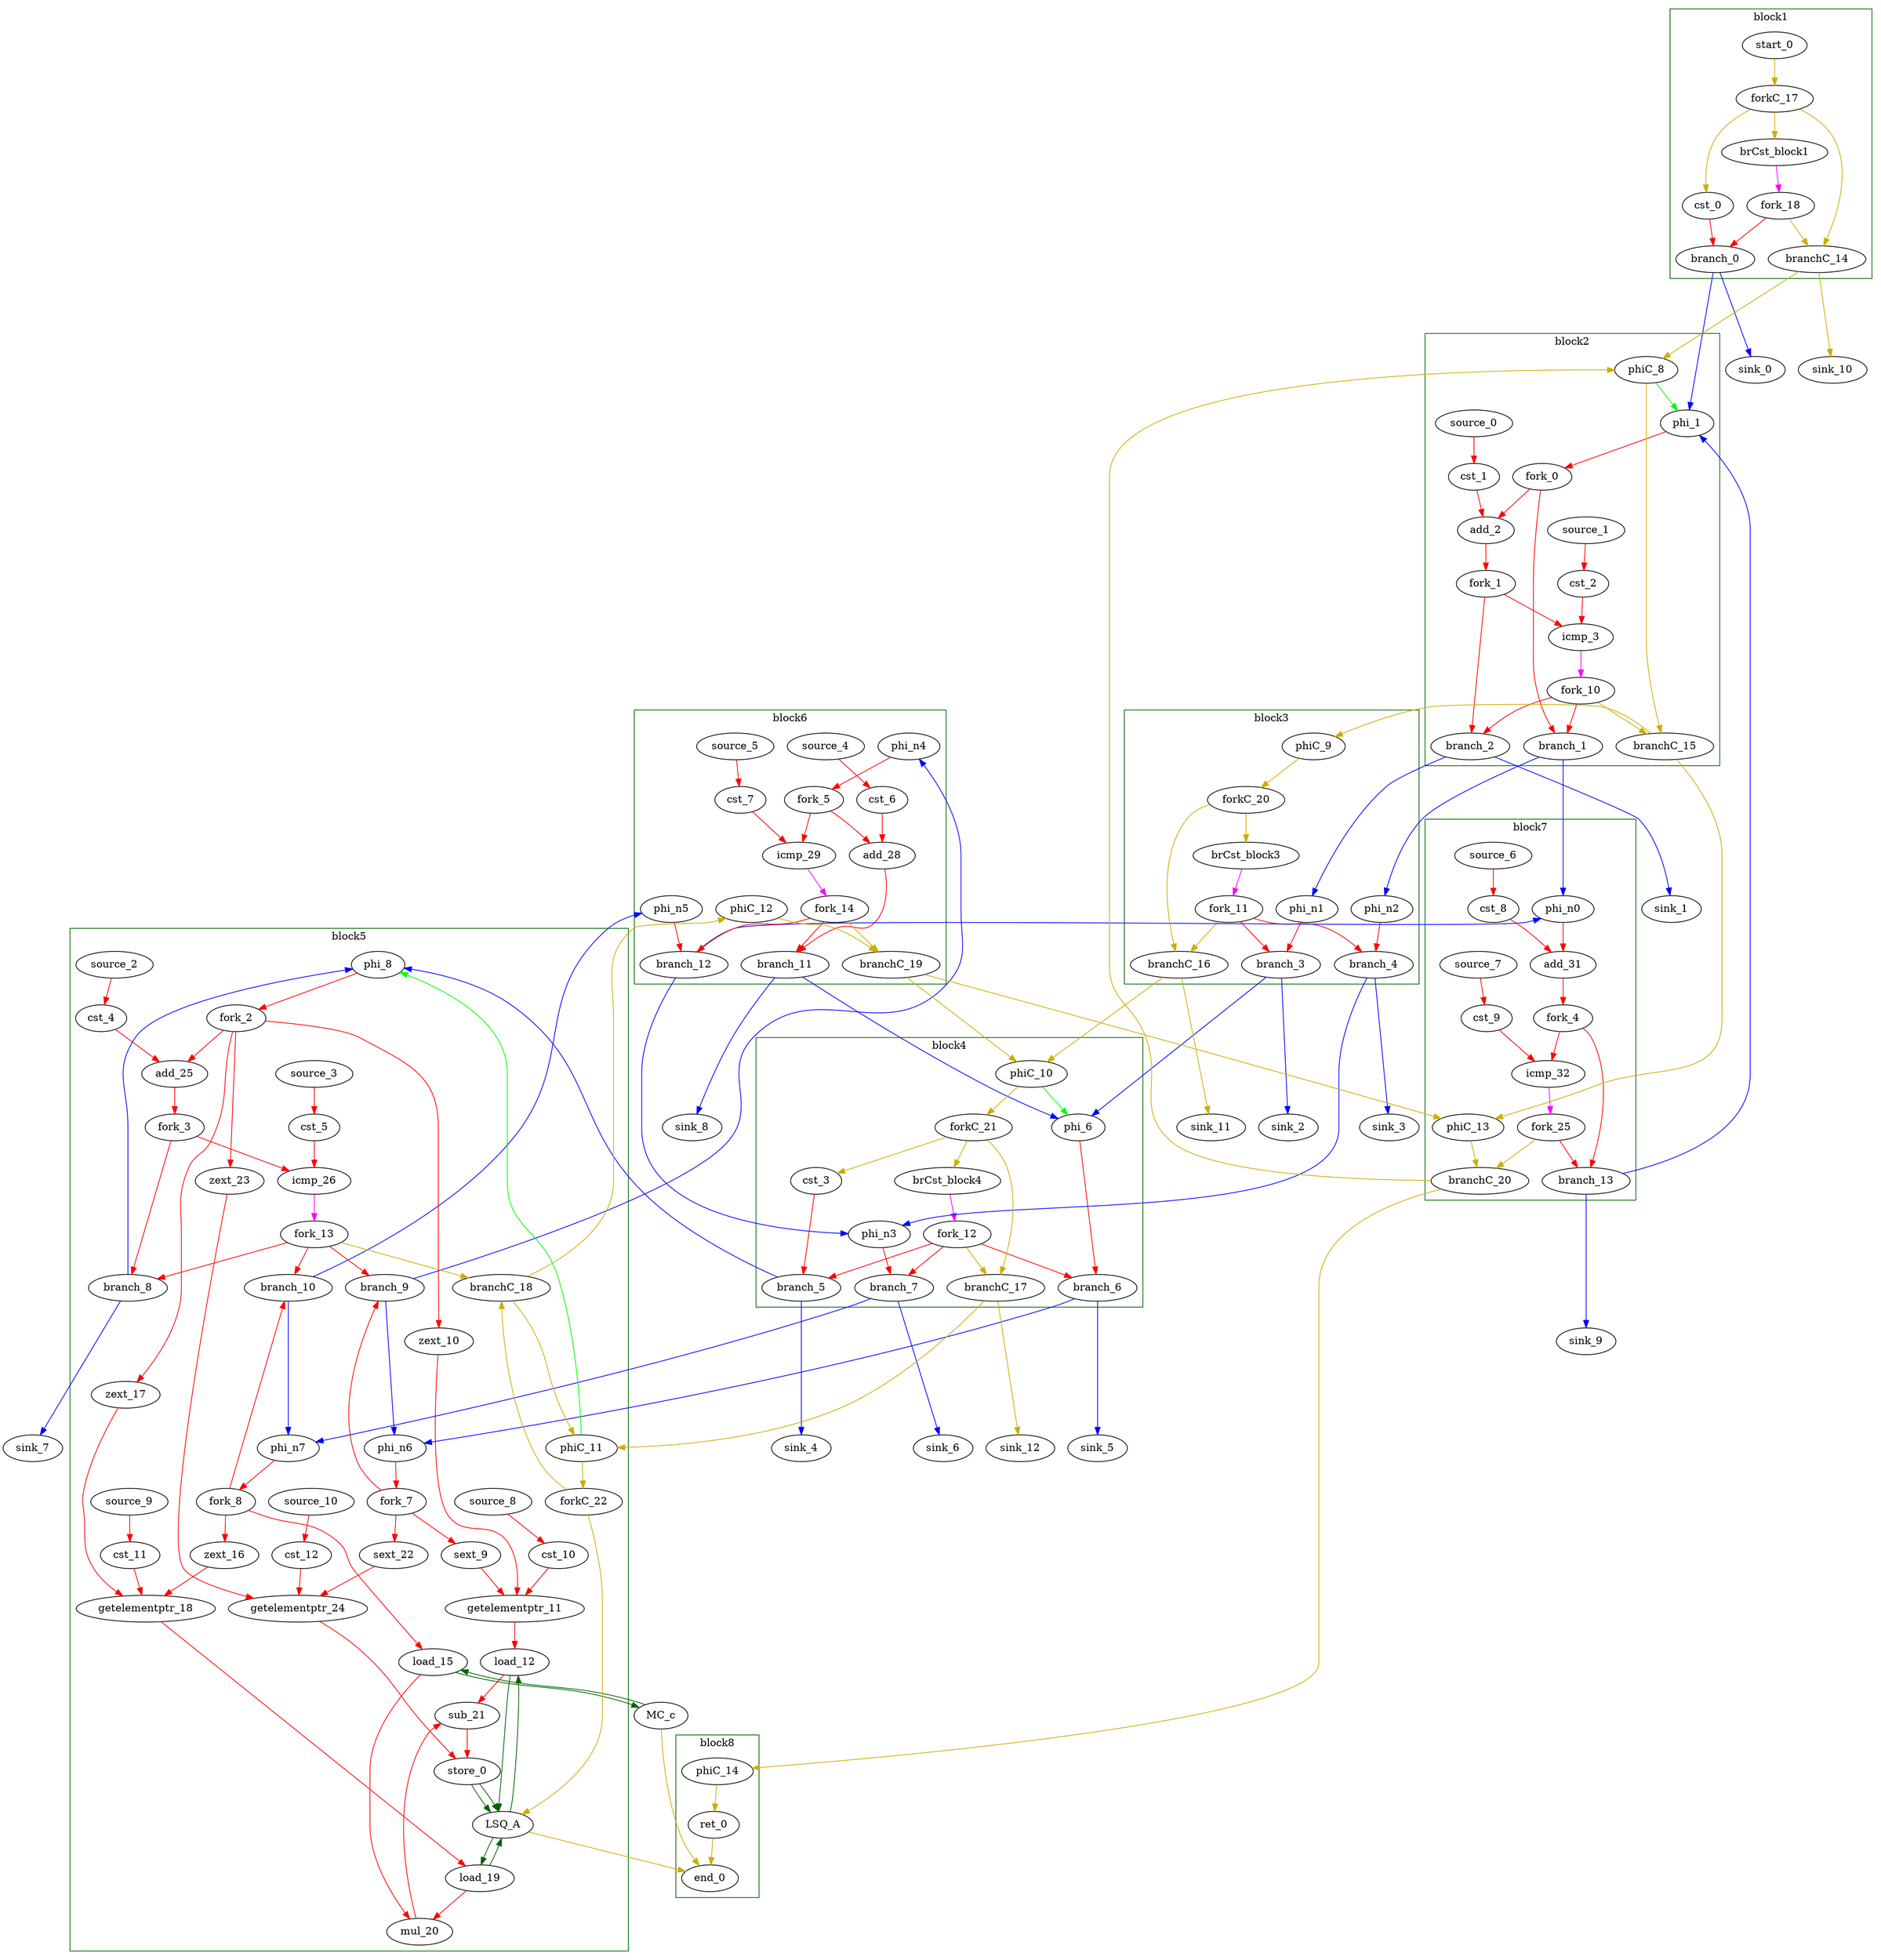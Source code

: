 Digraph G {
	splines=spline;
//DHLS version: 0.1.1" [shape = "none" pos = "20,20!"]
		"brCst_block1" [type = "Constant", bbID= 1, in = "in1:1", out = "out1:1", value = "0x1"];
		"cst_0" [type = "Constant", bbID= 1, in = "in1:1", out = "out1:1", value = "0x00000001"];
		"phi_1" [type = "Mux", bbID= 2, in = "in1?:1 in2:5 in3:5 ", out = "out1:5", delay=0.366];
		"cst_1" [type = "Constant", bbID= 2, in = "in1:1", out = "out1:1", value = "0x00000001"];
		"add_2" [type = "Operator", bbID= 2, op = "add_op", in = "in1:6 in2:6 ", out = "out1:6 ", delay=1.693, latency=0, II=1];
		"cst_2" [type = "Constant", bbID= 2, in = "in1:5", out = "out1:5", value = "0x00000013"];
		"icmp_3" [type = "Operator", bbID= 2, op = "icmp_ult_op", in = "in1:6 in2:6 ", out = "out1:1 ", delay=1.530, latency=0, II=1];
		"brCst_block3" [type = "Constant", bbID= 3, in = "in1:1", out = "out1:1", value = "0x1"];
		"phi_6" [type = "Mux", bbID= 4, in = "in1?:1 in2:5 in3:5 ", out = "out1:5", delay=0.366];
		"brCst_block4" [type = "Constant", bbID= 4, in = "in1:1", out = "out1:1", value = "0x1"];
		"cst_3" [type = "Constant", bbID= 4, in = "in1:1", out = "out1:1", value = "0x00000001"];
		"phi_8" [type = "Mux", bbID= 5, in = "in1?:1 in2:5 in3:5 ", out = "out1:5", delay=0.366];
		"sext_9" [type = "Operator", bbID= 5, op = "sext_op", in = "in1:5 ", out = "out1:5 ", delay=0.000, latency=0, II=1];
		"zext_10" [type = "Operator", bbID= 5, op = "zext_op", in = "in1:5 ", out = "out1:5 ", delay=0.000, latency=0, II=1];
		"getelementptr_11" [type = "Operator", bbID= 5, op = "getelementptr_op", in = "in1:32 in2:32 in3:32 ", out = "out1:32 ", constants=1, delay=2.966, latency=0, II=1];
		"load_12" [type = "Operator", bbID= 5, op = "lsq_load_op", bbID= 5, portId= 0, in = "in1:32 in2:32 ", out = "out1:32 out2:32 ", delay=0.000, latency=5, II=1];
		"load_15" [type = "Operator", bbID= 5, op = "mc_load_op", bbID= 5, portId= 0, in = "in1:32 in2:5 ", out = "out1:32 out2:5 ", delay=0.000, latency=2, II=1];
		"zext_16" [type = "Operator", bbID= 5, op = "zext_op", in = "in1:5 ", out = "out1:5 ", delay=0.000, latency=0, II=1];
		"zext_17" [type = "Operator", bbID= 5, op = "zext_op", in = "in1:5 ", out = "out1:5 ", delay=0.000, latency=0, II=1];
		"getelementptr_18" [type = "Operator", bbID= 5, op = "getelementptr_op", in = "in1:32 in2:32 in3:32 ", out = "out1:32 ", constants=1, delay=2.966, latency=0, II=1];
		"load_19" [type = "Operator", bbID= 5, op = "lsq_load_op", bbID= 5, portId= 1, in = "in1:32 in2:32 ", out = "out1:32 out2:32 ", delay=0.000, latency=5, II=1];
		"mul_20" [type = "Operator", bbID= 5, op = "mul_op", in = "in1:32 in2:32 ", out = "out1:32 ", delay=0.000, latency=4, II=1];
		"sub_21" [type = "Operator", bbID= 5, op = "sub_op", in = "in1:32 in2:32 ", out = "out1:32 ", delay=1.693, latency=0, II=1];
		"sext_22" [type = "Operator", bbID= 5, op = "sext_op", in = "in1:5 ", out = "out1:5 ", delay=0.000, latency=0, II=1];
		"zext_23" [type = "Operator", bbID= 5, op = "zext_op", in = "in1:5 ", out = "out1:5 ", delay=0.000, latency=0, II=1];
		"getelementptr_24" [type = "Operator", bbID= 5, op = "getelementptr_op", in = "in1:32 in2:32 in3:32 ", out = "out1:32 ", constants=1, delay=2.966, latency=0, II=1];
		"store_0" [type = "Operator", bbID= 5, op = "lsq_store_op", bbID= 5, portId= 0, in = "in1:32 in2:32 ", out = "out1:32 out2:32 ", delay=0.000, latency=0, II=1];
		"cst_4" [type = "Constant", bbID= 5, in = "in1:1", out = "out1:1", value = "0x00000001"];
		"add_25" [type = "Operator", bbID= 5, op = "add_op", in = "in1:5 in2:5 ", out = "out1:5 ", delay=1.693, latency=0, II=1];
		"cst_5" [type = "Constant", bbID= 5, in = "in1:5", out = "out1:5", value = "0x00000014"];
		"icmp_26" [type = "Operator", bbID= 5, op = "icmp_ult_op", in = "in1:5 in2:5 ", out = "out1:1 ", delay=1.530, latency=0, II=1];
		"cst_6" [type = "Constant", bbID= 6, in = "in1:1", out = "out1:1", value = "0x00000001"];
		"add_28" [type = "Operator", bbID= 6, op = "add_op", in = "in1:5 in2:5 ", out = "out1:5 ", delay=1.693, latency=0, II=1];
		"cst_7" [type = "Constant", bbID= 6, in = "in1:5", out = "out1:5", value = "0x00000012"];
		"icmp_29" [type = "Operator", bbID= 6, op = "icmp_slt_op", in = "in1:6 in2:6 ", out = "out1:1 ", delay=1.530, latency=0, II=1];
		"cst_8" [type = "Constant", bbID= 7, in = "in1:1", out = "out1:1", value = "0x00000001"];
		"add_31" [type = "Operator", bbID= 7, op = "add_op", in = "in1:5 in2:5 ", out = "out1:5 ", delay=1.693, latency=0, II=1];
		"cst_9" [type = "Constant", bbID= 7, in = "in1:5", out = "out1:5", value = "0x00000013"];
		"icmp_32" [type = "Operator", bbID= 7, op = "icmp_ult_op", in = "in1:5 in2:5 ", out = "out1:1 ", delay=1.530, latency=0, II=1];
		"ret_0" [type = "Operator", bbID= 8, op = "ret_op", in = "in1:0 ", out = "out1:0 ", delay=0.000, latency=0, II=1];
		"cst_10" [type = "Constant", bbID= 5, in = "in1:5", out = "out1:5", value = "0x00000014"];
		"cst_11" [type = "Constant", bbID= 5, in = "in1:5", out = "out1:5", value = "0x00000014"];
		"cst_12" [type = "Constant", bbID= 5, in = "in1:5", out = "out1:5", value = "0x00000014"];
		"phi_n0" [type = "Merge", bbID= 7, in = "in1:5 in2:5 ", out = "out1:5", delay=0.366];
		"phi_n1" [type = "Merge", bbID= 3, in = "in1:6 ", out = "out1:6", delay=0.000];
		"phi_n2" [type = "Merge", bbID= 3, in = "in1:5 ", out = "out1:5", delay=0.000];
		"phi_n3" [type = "Merge", bbID= 4, in = "in1:5 in2:5 ", out = "out1:5", delay=0.366];
		"phi_n4" [type = "Merge", bbID= 6, in = "in1:5 ", out = "out1:5", delay=0.000];
		"phi_n5" [type = "Merge", bbID= 6, in = "in1:5 ", out = "out1:5", delay=0.000];
		"phi_n6" [type = "Merge", bbID= 5, in = "in1:5 in2:5 ", out = "out1:5", delay=0.366];
		"phi_n7" [type = "Merge", bbID= 5, in = "in1:5 in2:5 ", out = "out1:5", delay=0.366];
		"fork_0" [type = "Fork", bbID= 2, in = "in1:5", out = "out1:5 out2:5 "];
		"fork_1" [type = "Fork", bbID= 2, in = "in1:6", out = "out1:6 out2:6 "];
		"fork_2" [type = "Fork", bbID= 5, in = "in1:5", out = "out1:5 out2:5 out3:5 out4:5 "];
		"fork_3" [type = "Fork", bbID= 5, in = "in1:5", out = "out1:5 out2:5 "];
		"fork_4" [type = "Fork", bbID= 7, in = "in1:5", out = "out1:5 out2:5 "];
		"fork_5" [type = "Fork", bbID= 6, in = "in1:5", out = "out1:5 out2:5 "];
		"fork_7" [type = "Fork", bbID= 5, in = "in1:5", out = "out1:5 out2:5 out3:5 "];
		"fork_8" [type = "Fork", bbID= 5, in = "in1:5", out = "out1:5 out2:5 out3:5 "];
		"branch_0" [type = "Branch", bbID= 1,  in = "in1:1 in2?:1", out = "out1+:1 out2-:1"];
		"branch_1" [type = "Branch", bbID= 2,  in = "in1:5 in2?:1", out = "out1+:5 out2-:5"];
		"branch_2" [type = "Branch", bbID= 2,  in = "in1:6 in2?:1", out = "out1+:6 out2-:6"];
		"fork_10" [type = "Fork", bbID= 2, in = "in1:1", out = "out1:1 out2:1 out3:1 "];
		"branch_3" [type = "Branch", bbID= 3,  in = "in1:6 in2?:1", out = "out1+:6 out2-:6"];
		"branch_4" [type = "Branch", bbID= 3,  in = "in1:5 in2?:1", out = "out1+:5 out2-:5"];
		"fork_11" [type = "Fork", bbID= 3, in = "in1:1", out = "out1:1 out2:1 out3:1 "];
		"branch_5" [type = "Branch", bbID= 4,  in = "in1:1 in2?:1", out = "out1+:1 out2-:1"];
		"branch_6" [type = "Branch", bbID= 4,  in = "in1:5 in2?:1", out = "out1+:5 out2-:5"];
		"branch_7" [type = "Branch", bbID= 4,  in = "in1:5 in2?:1", out = "out1+:5 out2-:5"];
		"fork_12" [type = "Fork", bbID= 4, in = "in1:1", out = "out1:1 out2:1 out3:1 out4:1 "];
		"branch_8" [type = "Branch", bbID= 5,  in = "in1:5 in2?:1", out = "out1+:5 out2-:5"];
		"branch_9" [type = "Branch", bbID= 5,  in = "in1:5 in2?:1", out = "out1+:5 out2-:5"];
		"branch_10" [type = "Branch", bbID= 5,  in = "in1:5 in2?:1", out = "out1+:5 out2-:5"];
		"fork_13" [type = "Fork", bbID= 5, in = "in1:1", out = "out1:1 out2:1 out3:1 out4:1 "];
		"branch_11" [type = "Branch", bbID= 6,  in = "in1:5 in2?:1", out = "out1+:5 out2-:5"];
		"branch_12" [type = "Branch", bbID= 6,  in = "in1:5 in2?:1", out = "out1+:5 out2-:5"];
		"fork_14" [type = "Fork", bbID= 6, in = "in1:1", out = "out1:1 out2:1 out3:1 "];
		"branch_13" [type = "Branch", bbID= 7,  in = "in1:5 in2?:1", out = "out1+:5 out2-:5"];
		"LSQ_A" [type = "LSQ", bbID= 0, in = "in1:0*c0 in2:32*l0a in3:32*l1a in4:32*s0a in5:32*s0d ", out = "out1:32*l0d out2:32*l1d out3:0*e ", memory = "A", bbcount = 1, ldcount = 2, stcount = 1, fifoDepth = 16, numLoads = "{2}", numStores = "{1}", loadOffsets = "{{0;0;0;0;0;0;0;0;0;0;0;0;0;0;0;0}}", storeOffsets = "{{2;0;0;0;0;0;0;0;0;0;0;0;0;0;0;0}}", loadPorts = "{{0;1;0;0;0;0;0;0;0;0;0;0;0;0;0;0}}", storePorts = "{{0;0;0;0;0;0;0;0;0;0;0;0;0;0;0;0}}"];
		"MC_c" [type = "MC", bbID= 0, in = "in1:5*l0a ", out = "out1:32*l0d out2:0*e ", memory = "c", bbcount = 0, ldcount = 1, stcount = 0];
		"end_0" [type = "Exit", bbID= 0, in = "in1:0*e in2:0*e in3:0 ", out = "out1:0"];
		"start_0" [type = "Entry", control= "true", bbID= 1, in = "in1:0", out = "out1:0"];
		"forkC_17" [type = "Fork", bbID= 1, in = "in1:0", out = "out1:0 out2:0 out3:0 "];
		"branchC_14" [type = "Branch", bbID= 1,  in = "in1:0 in2?:1", out = "out1+:0 out2-:0"];
		"fork_18" [type = "Fork", bbID= 1, in = "in1:1", out = "out1:1 out2:1 "];
		"phiC_8" [type = "CntrlMerge", bbID= 2, in = "in1:0 in2:0 ", out = "out1:0 out2?:1", delay=0.166];
		"branchC_15" [type = "Branch", bbID= 2,  in = "in1:0 in2?:1", out = "out1+:0 out2-:0"];
		"phiC_9" [type = "Merge", bbID= 3, in = "in1:0 ", out = "out1:0", delay=0.166];
		"forkC_20" [type = "Fork", bbID= 3, in = "in1:0", out = "out1:0 out2:0 "];
		"branchC_16" [type = "Branch", bbID= 3,  in = "in1:0 in2?:1", out = "out1+:0 out2-:0"];
		"phiC_10" [type = "CntrlMerge", bbID= 4, in = "in1:0 in2:0 ", out = "out1:0 out2?:1", delay=0.166];
		"forkC_21" [type = "Fork", bbID= 4, in = "in1:0", out = "out1:0 out2:0 out3:0 "];
		"branchC_17" [type = "Branch", bbID= 4,  in = "in1:0 in2?:1", out = "out1+:0 out2-:0"];
		"phiC_11" [type = "CntrlMerge", bbID= 5, in = "in1:0 in2:0 ", out = "out1:0 out2?:1", delay=0.166];
		"forkC_22" [type = "Fork", bbID= 5, in = "in1:0", out = "out1:0 out2:0 "];
		"branchC_18" [type = "Branch", bbID= 5,  in = "in1:0 in2?:1", out = "out1+:0 out2-:0"];
		"phiC_12" [type = "Merge", bbID= 6, in = "in1:0 ", out = "out1:0", delay=0.166];
		"branchC_19" [type = "Branch", bbID= 6,  in = "in1:0 in2?:1", out = "out1+:0 out2-:0"];
		"phiC_13" [type = "Merge", bbID= 7, in = "in1:0 in2:0 ", out = "out1:0", delay=0.166];
		"branchC_20" [type = "Branch", bbID= 7,  in = "in1:0 in2?:1", out = "out1+:0 out2-:0"];
		"fork_25" [type = "Fork", bbID= 7, in = "in1:1", out = "out1:1 out2:1 "];
		"phiC_14" [type = "Merge", bbID= 8, in = "in1:0 ", out = "out1:0", delay=0.166];
		"sink_0" [type = "Sink", bbID= 0, in = "in1:1"];
		"sink_1" [type = "Sink", bbID= 0, in = "in1:6"];
		"sink_2" [type = "Sink", bbID= 0, in = "in1:6"];
		"sink_3" [type = "Sink", bbID= 0, in = "in1:5"];
		"sink_4" [type = "Sink", bbID= 0, in = "in1:1"];
		"sink_5" [type = "Sink", bbID= 0, in = "in1:5"];
		"sink_6" [type = "Sink", bbID= 0, in = "in1:5"];
		"sink_7" [type = "Sink", bbID= 0, in = "in1:5"];
		"sink_8" [type = "Sink", bbID= 0, in = "in1:5"];
		"sink_9" [type = "Sink", bbID= 0, in = "in1:5"];
		"sink_10" [type = "Sink", bbID= 0, in = "in1:0"];
		"sink_11" [type = "Sink", bbID= 0, in = "in1:0"];
		"sink_12" [type = "Sink", bbID= 0, in = "in1:0"];
		"source_0" [type = "Source", bbID= 2, out = "out1:1"];
		"source_1" [type = "Source", bbID= 2, out = "out1:5"];
		"source_2" [type = "Source", bbID= 5, out = "out1:1"];
		"source_3" [type = "Source", bbID= 5, out = "out1:5"];
		"source_4" [type = "Source", bbID= 6, out = "out1:1"];
		"source_5" [type = "Source", bbID= 6, out = "out1:5"];
		"source_6" [type = "Source", bbID= 7, out = "out1:1"];
		"source_7" [type = "Source", bbID= 7, out = "out1:5"];
		"source_8" [type = "Source", bbID= 5, out = "out1:5"];
		"source_9" [type = "Source", bbID= 5, out = "out1:5"];
		"source_10" [type = "Source", bbID= 5, out = "out1:5"];
		"load_12" -> "LSQ_A" [color = "darkgreen", mem_address = "true", from = "out2", to = "in2"];
		"LSQ_A" -> "load_12" [color = "darkgreen", mem_address = "false", from = "out1", to = "in1"];
		"load_15" -> "MC_c" [color = "darkgreen", mem_address = "true", from = "out2", to = "in1"];
		"MC_c" -> "load_15" [color = "darkgreen", mem_address = "false", from = "out1", to = "in1"];
		"load_19" -> "LSQ_A" [color = "darkgreen", mem_address = "true", from = "out2", to = "in3"];
		"LSQ_A" -> "load_19" [color = "darkgreen", mem_address = "false", from = "out2", to = "in1"];
		"store_0" -> "LSQ_A" [color = "darkgreen", mem_address = "true", from = "out2", to = "in4"];
		"store_0" -> "LSQ_A" [color = "darkgreen", mem_address = "false", from = "out1", to = "in5"];
		"LSQ_A" -> "end_0" [color = "gold3", from = "out3", to = "in1"];
		"MC_c" -> "end_0" [color = "gold3", from = "out2", to = "in2"];
	subgraph cluster_0 {
	color = "darkgreen";
		label = "block1";
		"brCst_block1" -> "fork_18" [color = "magenta", from = "out1", to = "in1"];
		"cst_0" -> "branch_0" [color = "red", from = "out1", to = "in1"];
		"start_0" -> "forkC_17" [color = "gold3", from = "out1", to = "in1"];
		"forkC_17" -> "cst_0" [color = "gold3", from = "out1", to = "in1"];
		"forkC_17" -> "branchC_14" [color = "gold3", from = "out2", to = "in1"];
		"forkC_17" -> "brCst_block1" [color = "gold3", from = "out3", to = "in1"];
		"fork_18" -> "branch_0" [color = "red", from = "out1", to = "in2"];
		"fork_18" -> "branchC_14" [color = "gold3", from = "out2", to = "in2"];
	}
		"branch_0" -> "phi_1" [color = "blue", minlen = 3, from = "out1", to = "in2"];
		"branch_0" -> "sink_0" [color = "blue", minlen = 3, from = "out2", to = "in1"];
		"branchC_14" -> "phiC_8" [color = "gold3", minlen = 3, from = "out1", to = "in1"];
		"branchC_14" -> "sink_10" [color = "gold3", minlen = 3, from = "out2", to = "in1"];
	subgraph cluster_1 {
	color = "darkgreen";
		label = "block2";
		"phi_1" -> "fork_0" [color = "red", from = "out1", to = "in1"];
		"cst_1" -> "add_2" [color = "red", from = "out1", to = "in2"];
		"add_2" -> "fork_1" [color = "red", from = "out1", to = "in1"];
		"cst_2" -> "icmp_3" [color = "red", from = "out1", to = "in2"];
		"icmp_3" -> "fork_10" [color = "magenta", from = "out1", to = "in1"];
		"fork_0" -> "add_2" [color = "red", from = "out1", to = "in1"];
		"fork_0" -> "branch_1" [color = "red", from = "out2", to = "in1"];
		"fork_1" -> "icmp_3" [color = "red", from = "out1", to = "in1"];
		"fork_1" -> "branch_2" [color = "red", from = "out2", to = "in1"];
		"fork_10" -> "branch_2" [color = "red", from = "out1", to = "in2"];
		"fork_10" -> "branch_1" [color = "red", from = "out2", to = "in2"];
		"fork_10" -> "branchC_15" [color = "gold3", from = "out3", to = "in2"];
		"phiC_8" -> "phi_1" [color = "green", from = "out2", to = "in1"];
		"phiC_8" -> "branchC_15" [color = "gold3", from = "out1", to = "in1"];
		"source_0" -> "cst_1" [color = "red", from = "out1", to = "in1"];
		"source_1" -> "cst_2" [color = "red", from = "out1", to = "in1"];
	}
		"branch_1" -> "phi_n2" [color = "blue", minlen = 3, from = "out1", to = "in1"];
		"branch_1" -> "phi_n0" [color = "blue", minlen = 3, from = "out2", to = "in1"];
		"branch_2" -> "phi_n1" [color = "blue", minlen = 3, from = "out1", to = "in1"];
		"branch_2" -> "sink_1" [color = "blue", minlen = 3, from = "out2", to = "in1"];
		"branchC_15" -> "phiC_9" [color = "gold3", minlen = 3, from = "out1", to = "in1"];
		"branchC_15" -> "phiC_13" [color = "gold3", minlen = 3, from = "out2", to = "in1"];
	subgraph cluster_2 {
	color = "darkgreen";
		label = "block3";
		"brCst_block3" -> "fork_11" [color = "magenta", from = "out1", to = "in1"];
		"phi_n1" -> "branch_3" [color = "red", from = "out1", to = "in1"];
		"phi_n2" -> "branch_4" [color = "red", from = "out1", to = "in1"];
		"fork_11" -> "branch_4" [color = "red", from = "out1", to = "in2"];
		"fork_11" -> "branch_3" [color = "red", from = "out2", to = "in2"];
		"fork_11" -> "branchC_16" [color = "gold3", from = "out3", to = "in2"];
		"phiC_9" -> "forkC_20" [color = "gold3", from = "out1", to = "in1"];
		"forkC_20" -> "branchC_16" [color = "gold3", from = "out1", to = "in1"];
		"forkC_20" -> "brCst_block3" [color = "gold3", from = "out2", to = "in1"];
	}
		"branch_3" -> "phi_6" [color = "blue", minlen = 3, from = "out1", to = "in2"];
		"branch_3" -> "sink_2" [color = "blue", minlen = 3, from = "out2", to = "in1"];
		"branch_4" -> "phi_n3" [color = "blue", minlen = 3, from = "out1", to = "in1"];
		"branch_4" -> "sink_3" [color = "blue", minlen = 3, from = "out2", to = "in1"];
		"branchC_16" -> "phiC_10" [color = "gold3", minlen = 3, from = "out1", to = "in1"];
		"branchC_16" -> "sink_11" [color = "gold3", minlen = 3, from = "out2", to = "in1"];
	subgraph cluster_3 {
	color = "darkgreen";
		label = "block4";
		"phi_6" -> "branch_6" [color = "red", from = "out1", to = "in1"];
		"brCst_block4" -> "fork_12" [color = "magenta", from = "out1", to = "in1"];
		"cst_3" -> "branch_5" [color = "red", from = "out1", to = "in1"];
		"phi_n3" -> "branch_7" [color = "red", from = "out1", to = "in1"];
		"fork_12" -> "branch_7" [color = "red", from = "out1", to = "in2"];
		"fork_12" -> "branch_6" [color = "red", from = "out2", to = "in2"];
		"fork_12" -> "branch_5" [color = "red", from = "out3", to = "in2"];
		"fork_12" -> "branchC_17" [color = "gold3", from = "out4", to = "in2"];
		"phiC_10" -> "phi_6" [color = "green", from = "out2", to = "in1"];
		"phiC_10" -> "forkC_21" [color = "gold3", from = "out1", to = "in1"];
		"forkC_21" -> "cst_3" [color = "gold3", from = "out1", to = "in1"];
		"forkC_21" -> "branchC_17" [color = "gold3", from = "out2", to = "in1"];
		"forkC_21" -> "brCst_block4" [color = "gold3", from = "out3", to = "in1"];
	}
		"branch_5" -> "phi_8" [color = "blue", minlen = 3, from = "out1", to = "in2"];
		"branch_5" -> "sink_4" [color = "blue", minlen = 3, from = "out2", to = "in1"];
		"branch_6" -> "phi_n6" [color = "blue", minlen = 3, from = "out1", to = "in1"];
		"branch_6" -> "sink_5" [color = "blue", minlen = 3, from = "out2", to = "in1"];
		"branch_7" -> "phi_n7" [color = "blue", minlen = 3, from = "out1", to = "in1"];
		"branch_7" -> "sink_6" [color = "blue", minlen = 3, from = "out2", to = "in1"];
		"branchC_17" -> "phiC_11" [color = "gold3", minlen = 3, from = "out1", to = "in1"];
		"branchC_17" -> "sink_12" [color = "gold3", minlen = 3, from = "out2", to = "in1"];
	subgraph cluster_4 {
	color = "darkgreen";
		label = "block5";
		"phi_8" -> "fork_2" [color = "red", from = "out1", to = "in1"];
		"sext_9" -> "getelementptr_11" [color = "red", from = "out1", to = "in1"];
		"zext_10" -> "getelementptr_11" [color = "red", from = "out1", to = "in2"];
		"getelementptr_11" -> "load_12" [color = "red", from = "out1", to = "in2"];
		"load_12" -> "sub_21" [color = "red", from = "out1", to = "in1"];
		"load_15" -> "mul_20" [color = "red", from = "out1", to = "in1"];
		"zext_16" -> "getelementptr_18" [color = "red", from = "out1", to = "in1"];
		"zext_17" -> "getelementptr_18" [color = "red", from = "out1", to = "in2"];
		"getelementptr_18" -> "load_19" [color = "red", from = "out1", to = "in2"];
		"load_19" -> "mul_20" [color = "red", from = "out1", to = "in2"];
		"mul_20" -> "sub_21" [color = "red", from = "out1", to = "in2"];
		"sub_21" -> "store_0" [color = "red", from = "out1", to = "in1"];
		"sext_22" -> "getelementptr_24" [color = "red", from = "out1", to = "in1"];
		"zext_23" -> "getelementptr_24" [color = "red", from = "out1", to = "in2"];
		"getelementptr_24" -> "store_0" [color = "red", from = "out1", to = "in2"];
		"cst_4" -> "add_25" [color = "red", from = "out1", to = "in2"];
		"add_25" -> "fork_3" [color = "red", from = "out1", to = "in1"];
		"cst_5" -> "icmp_26" [color = "red", from = "out1", to = "in2"];
		"icmp_26" -> "fork_13" [color = "magenta", from = "out1", to = "in1"];
		"cst_10" -> "getelementptr_11" [color = "red", from = "out1", to = "in3"];
		"cst_11" -> "getelementptr_18" [color = "red", from = "out1", to = "in3"];
		"cst_12" -> "getelementptr_24" [color = "red", from = "out1", to = "in3"];
		"phi_n6" -> "fork_7" [color = "red", from = "out1", to = "in1"];
		"phi_n7" -> "fork_8" [color = "red", from = "out1", to = "in1"];
		"fork_2" -> "zext_10" [color = "red", from = "out1", to = "in1"];
		"fork_2" -> "zext_17" [color = "red", from = "out2", to = "in1"];
		"fork_2" -> "zext_23" [color = "red", from = "out3", to = "in1"];
		"fork_2" -> "add_25" [color = "red", from = "out4", to = "in1"];
		"fork_3" -> "icmp_26" [color = "red", from = "out1", to = "in1"];
		"fork_3" -> "branch_8" [color = "red", from = "out2", to = "in1"];
		"fork_7" -> "sext_9" [color = "red", from = "out1", to = "in1"];
		"fork_7" -> "sext_22" [color = "red", from = "out2", to = "in1"];
		"fork_7" -> "branch_9" [color = "red", from = "out3", to = "in1"];
		"fork_8" -> "load_15" [color = "red", from = "out1", to = "in2"];
		"fork_8" -> "zext_16" [color = "red", from = "out2", to = "in1"];
		"fork_8" -> "branch_10" [color = "red", from = "out3", to = "in1"];
		"fork_13" -> "branch_10" [color = "red", from = "out1", to = "in2"];
		"fork_13" -> "branch_9" [color = "red", from = "out2", to = "in2"];
		"fork_13" -> "branch_8" [color = "red", from = "out3", to = "in2"];
		"fork_13" -> "branchC_18" [color = "gold3", from = "out4", to = "in2"];
		"phiC_11" -> "phi_8" [color = "green", from = "out2", to = "in1"];
		"phiC_11" -> "forkC_22" [color = "gold3", from = "out1", to = "in1"];
		"forkC_22" -> "LSQ_A" [color = "gold3", from = "out1", to = "in1"];
		"forkC_22" -> "branchC_18" [color = "gold3", from = "out2", to = "in1"];
		"source_2" -> "cst_4" [color = "red", from = "out1", to = "in1"];
		"source_3" -> "cst_5" [color = "red", from = "out1", to = "in1"];
		"source_8" -> "cst_10" [color = "red", from = "out1", to = "in1"];
		"source_9" -> "cst_11" [color = "red", from = "out1", to = "in1"];
		"source_10" -> "cst_12" [color = "red", from = "out1", to = "in1"];
	}
		"branch_8" -> "phi_8" [color = "blue", minlen = 3, from = "out1", to = "in3"];
		"branch_8" -> "sink_7" [color = "blue", minlen = 3, from = "out2", to = "in1"];
		"branch_9" -> "phi_n6" [color = "blue", minlen = 3, from = "out1", to = "in2"];
		"branch_9" -> "phi_n4" [color = "blue", minlen = 3, from = "out2", to = "in1"];
		"branch_10" -> "phi_n7" [color = "blue", minlen = 3, from = "out1", to = "in2"];
		"branch_10" -> "phi_n5" [color = "blue", minlen = 3, from = "out2", to = "in1"];
		"branchC_18" -> "phiC_11" [color = "gold3", minlen = 3, from = "out1", to = "in2"];
		"branchC_18" -> "phiC_12" [color = "gold3", minlen = 3, from = "out2", to = "in1"];
	subgraph cluster_5 {
	color = "darkgreen";
		label = "block6";
		"cst_6" -> "add_28" [color = "red", from = "out1", to = "in2"];
		"add_28" -> "branch_11" [color = "red", from = "out1", to = "in1"];
		"cst_7" -> "icmp_29" [color = "red", from = "out1", to = "in2"];
		"icmp_29" -> "fork_14" [color = "magenta", from = "out1", to = "in1"];
		"phi_n4" -> "fork_5" [color = "red", from = "out1", to = "in1"];
		"phi_n5" -> "branch_12" [color = "red", from = "out1", to = "in1"];
		"fork_5" -> "add_28" [color = "red", from = "out1", to = "in1"];
		"fork_5" -> "icmp_29" [color = "red", from = "out2", to = "in1"];
		"fork_14" -> "branch_12" [color = "red", from = "out1", to = "in2"];
		"fork_14" -> "branch_11" [color = "red", from = "out2", to = "in2"];
		"fork_14" -> "branchC_19" [color = "gold3", from = "out3", to = "in2"];
		"phiC_12" -> "branchC_19" [color = "gold3", from = "out1", to = "in1"];
		"source_4" -> "cst_6" [color = "red", from = "out1", to = "in1"];
		"source_5" -> "cst_7" [color = "red", from = "out1", to = "in1"];
	}
		"branch_11" -> "phi_6" [color = "blue", minlen = 3, from = "out1", to = "in3"];
		"branch_11" -> "sink_8" [color = "blue", minlen = 3, from = "out2", to = "in1"];
		"branch_12" -> "phi_n3" [color = "blue", minlen = 3, from = "out1", to = "in2"];
		"branch_12" -> "phi_n0" [color = "blue", minlen = 3, from = "out2", to = "in2"];
		"branchC_19" -> "phiC_10" [color = "gold3", minlen = 3, from = "out1", to = "in2"];
		"branchC_19" -> "phiC_13" [color = "gold3", minlen = 3, from = "out2", to = "in2"];
	subgraph cluster_6 {
	color = "darkgreen";
		label = "block7";
		"cst_8" -> "add_31" [color = "red", from = "out1", to = "in2"];
		"add_31" -> "fork_4" [color = "red", from = "out1", to = "in1"];
		"cst_9" -> "icmp_32" [color = "red", from = "out1", to = "in2"];
		"icmp_32" -> "fork_25" [color = "magenta", from = "out1", to = "in1"];
		"phi_n0" -> "add_31" [color = "red", from = "out1", to = "in1"];
		"fork_4" -> "icmp_32" [color = "red", from = "out1", to = "in1"];
		"fork_4" -> "branch_13" [color = "red", from = "out2", to = "in1"];
		"phiC_13" -> "branchC_20" [color = "gold3", from = "out1", to = "in1"];
		"fork_25" -> "branch_13" [color = "red", from = "out1", to = "in2"];
		"fork_25" -> "branchC_20" [color = "gold3", from = "out2", to = "in2"];
		"source_6" -> "cst_8" [color = "red", from = "out1", to = "in1"];
		"source_7" -> "cst_9" [color = "red", from = "out1", to = "in1"];
	}
		"branch_13" -> "phi_1" [color = "blue", minlen = 3, from = "out1", to = "in3"];
		"branch_13" -> "sink_9" [color = "blue", minlen = 3, from = "out2", to = "in1"];
		"branchC_20" -> "phiC_8" [color = "gold3", minlen = 3, from = "out1", to = "in2"];
		"branchC_20" -> "phiC_14" [color = "gold3", minlen = 3, from = "out2", to = "in1"];
	subgraph cluster_7 {
	color = "darkgreen";
		label = "block8";
		"ret_0" -> "end_0" [color = "gold3", from = "out1", to = "in3"];
		"phiC_14" -> "ret_0" [color = "gold3", from = "out1", to = "in1"];
	}
}